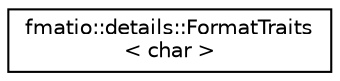 digraph "Graphical Class Hierarchy"
{
 // LATEX_PDF_SIZE
  edge [fontname="Helvetica",fontsize="10",labelfontname="Helvetica",labelfontsize="10"];
  node [fontname="Helvetica",fontsize="10",shape=record];
  rankdir="LR";
  Node0 [label="fmatio::details::FormatTraits\l\< char \>",height=0.2,width=0.4,color="black", fillcolor="white", style="filled",URL="$structfmatio_1_1details_1_1FormatTraits_3_01char_01_4.html",tooltip=" "];
}
